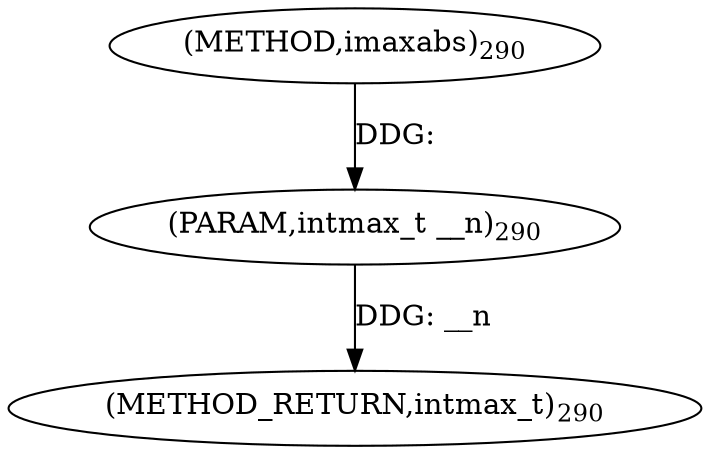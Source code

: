 digraph "imaxabs" {  
"8028" [label = <(METHOD,imaxabs)<SUB>290</SUB>> ]
"8030" [label = <(METHOD_RETURN,intmax_t)<SUB>290</SUB>> ]
"8029" [label = <(PARAM,intmax_t __n)<SUB>290</SUB>> ]
  "8029" -> "8030"  [ label = "DDG: __n"] 
  "8028" -> "8029"  [ label = "DDG: "] 
}
